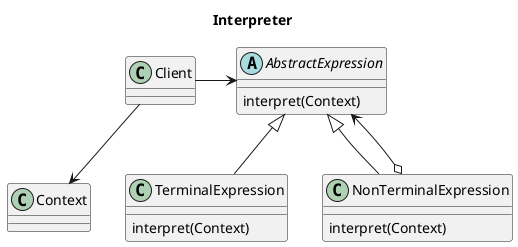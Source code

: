 # Ref https://ko.wikipedia.org/wiki/%EC%9D%B8%ED%84%B0%ED%94%84%EB%A6%AC%ED%84%B0_%ED%8C%A8%ED%84%B4

@startuml
title Interpreter

class Context
class Client
abstract AbstractExpression

class TerminalExpression
class NonTerminalExpression

AbstractExpression : interpret(Context)
TerminalExpression : interpret(Context)
NonTerminalExpression : interpret(Context)

Client --> Context
Client -> AbstractExpression
AbstractExpression <|-- TerminalExpression
AbstractExpression <|-- NonTerminalExpression

AbstractExpression <--o NonTerminalExpression

@enduml